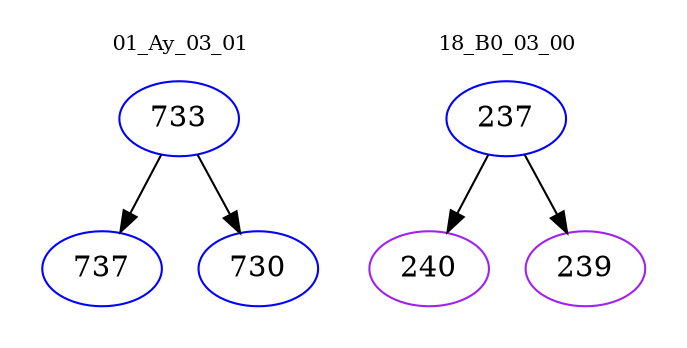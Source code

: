 digraph{
subgraph cluster_0 {
color = white
label = "01_Ay_03_01";
fontsize=10;
T0_733 [label="733", color="blue"]
T0_733 -> T0_737 [color="black"]
T0_737 [label="737", color="blue"]
T0_733 -> T0_730 [color="black"]
T0_730 [label="730", color="blue"]
}
subgraph cluster_1 {
color = white
label = "18_B0_03_00";
fontsize=10;
T1_237 [label="237", color="blue"]
T1_237 -> T1_240 [color="black"]
T1_240 [label="240", color="purple"]
T1_237 -> T1_239 [color="black"]
T1_239 [label="239", color="purple"]
}
}
